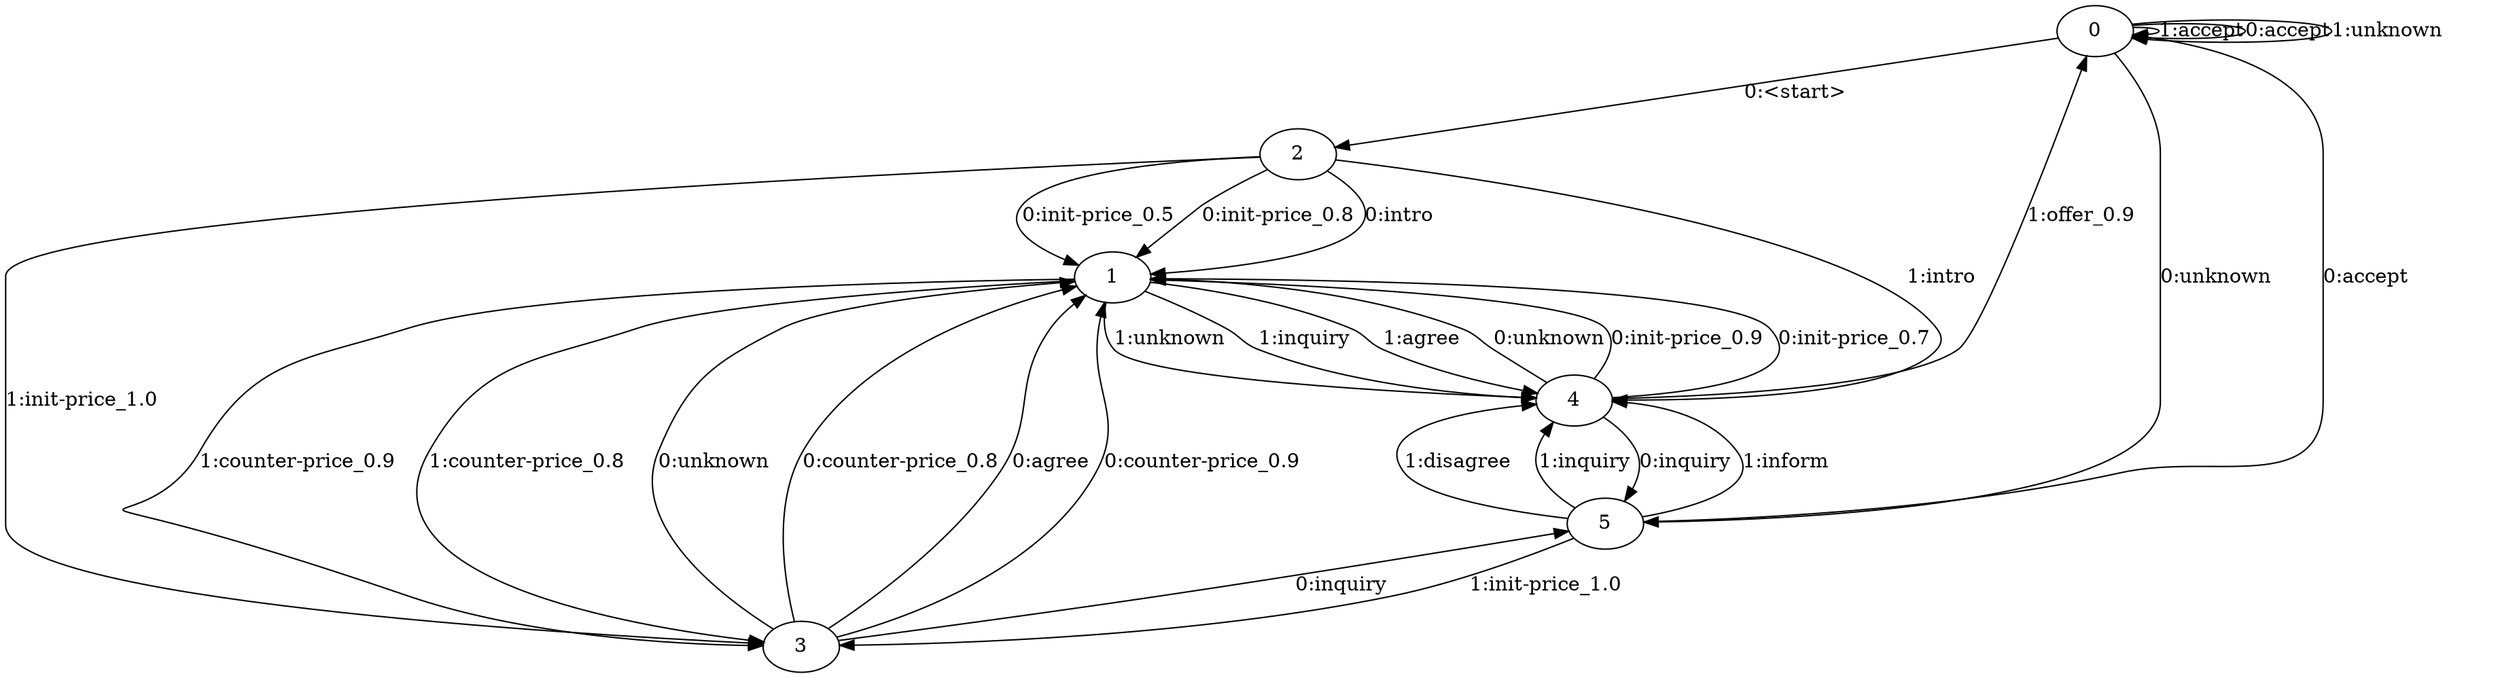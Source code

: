 digraph "intents_6.wfst" {
	0 -> 2 [label="0:<start>"]
	0 -> 0 [label="1:accept"]
	0 -> 0 [label="0:accept"]
	0 -> 5 [label="0:unknown"]
	0 -> 0 [label="1:unknown"]
	1 -> 4 [label="1:unknown"]
	1 -> 3 [label="1:counter-price_0.9"]
	1 -> 3 [label="1:counter-price_0.8"]
	1 -> 4 [label="1:inquiry"]
	1 -> 4 [label="1:agree"]
	2 -> 1 [label="0:intro"]
	2 -> 4 [label="1:intro"]
	2 -> 3 [label="1:init-price_1.0"]
	2 -> 1 [label="0:init-price_0.5"]
	2 -> 1 [label="0:init-price_0.8"]
	3 -> 1 [label="0:unknown"]
	3 -> 5 [label="0:inquiry"]
	3 -> 1 [label="0:counter-price_0.8"]
	3 -> 1 [label="0:agree"]
	3 -> 1 [label="0:counter-price_0.9"]
	4 -> 5 [label="0:inquiry"]
	4 -> 1 [label="0:unknown"]
	4 -> 1 [label="0:init-price_0.9"]
	4 -> 1 [label="0:init-price_0.7"]
	4 -> 0 [label="1:offer_0.9"]
	5 -> 4 [label="1:inform"]
	5 -> 4 [label="1:disagree"]
	5 -> 0 [label="0:accept"]
	5 -> 3 [label="1:init-price_1.0"]
	5 -> 4 [label="1:inquiry"]
}
